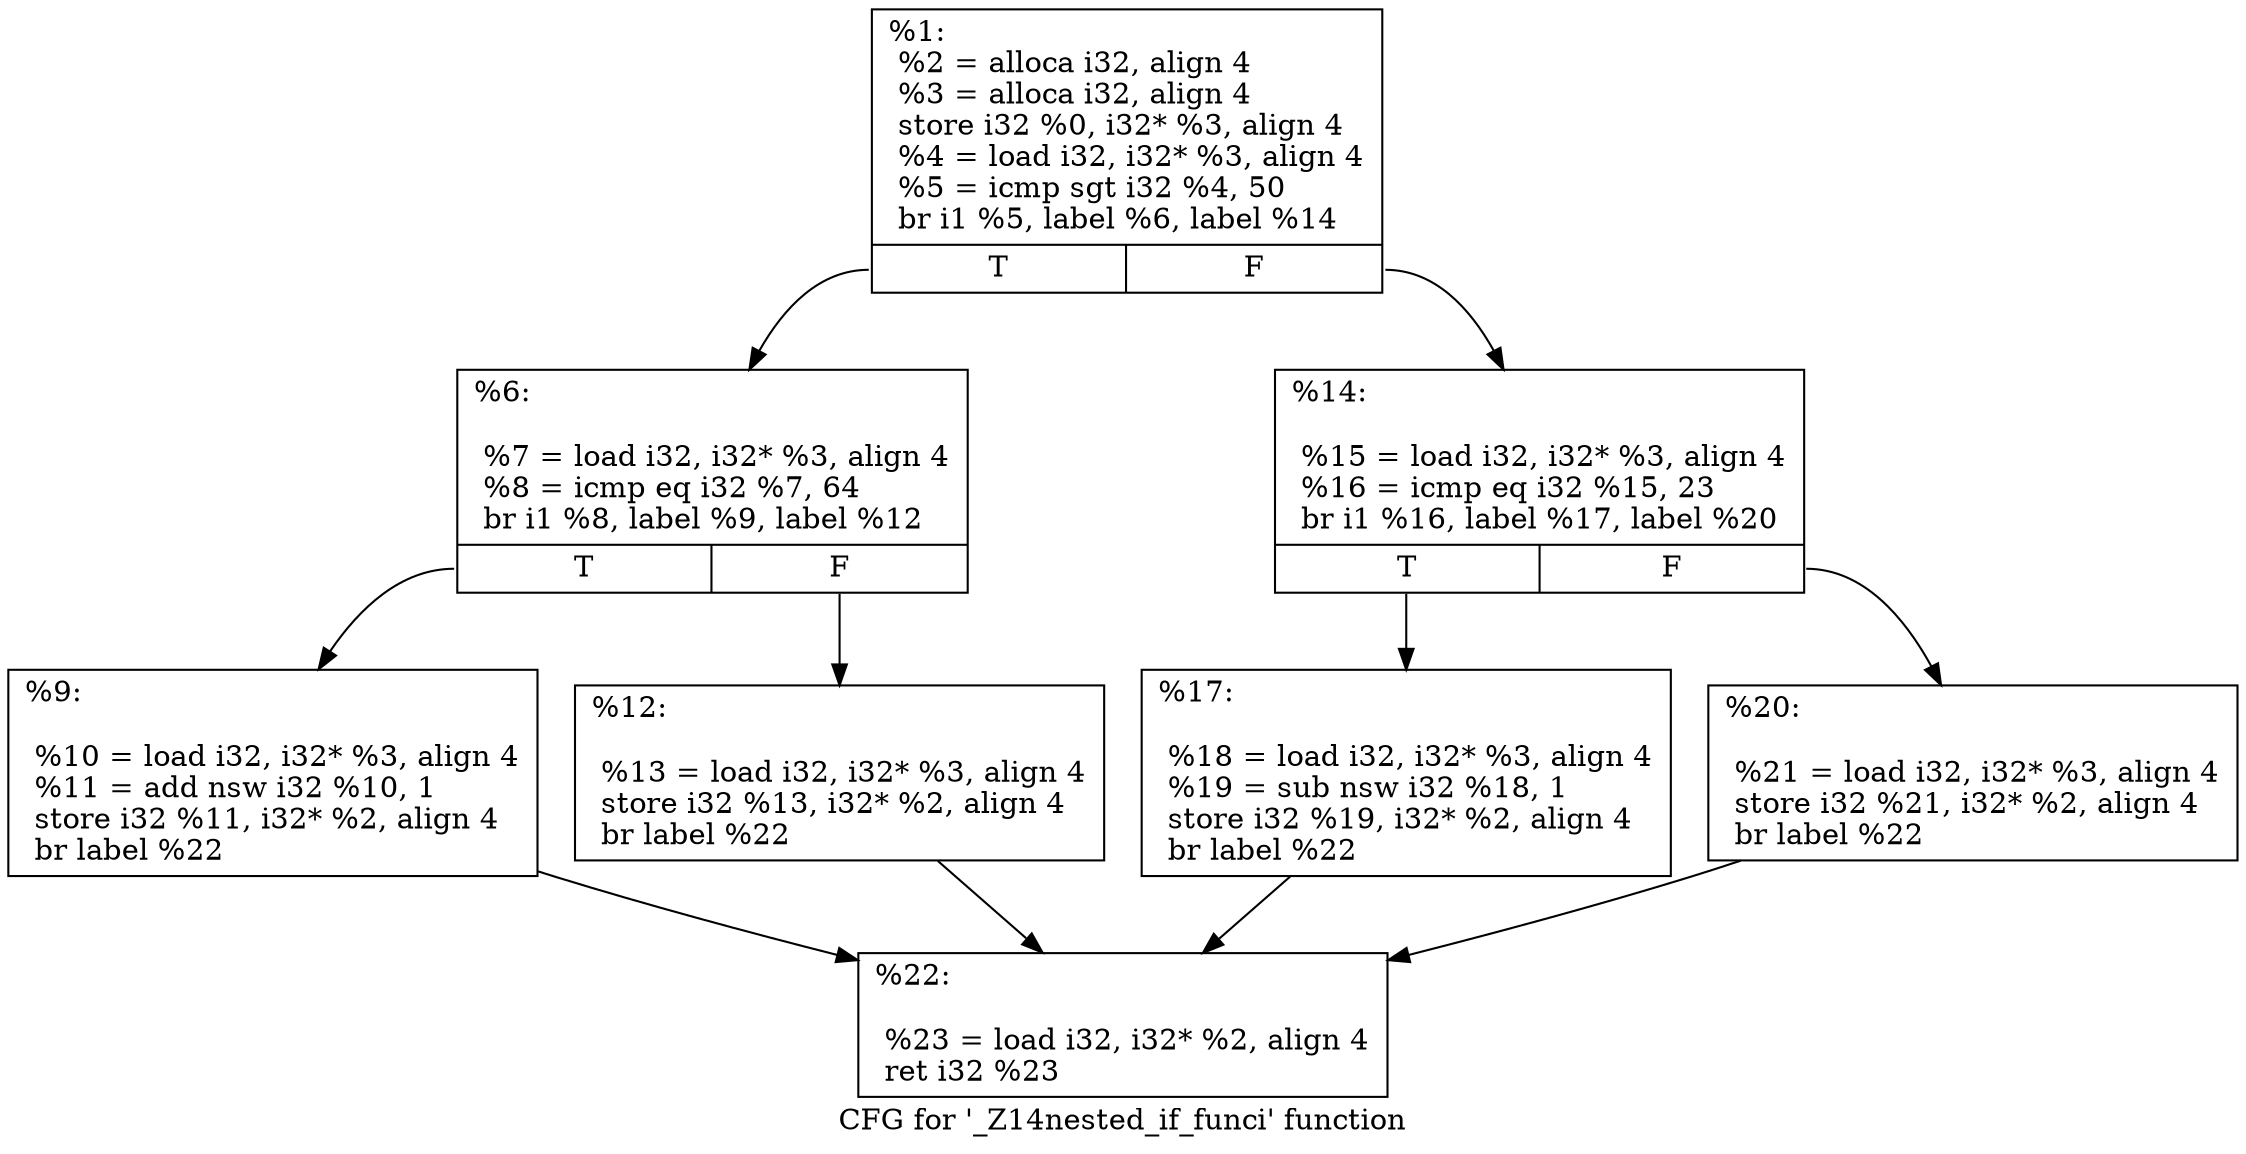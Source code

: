 digraph "CFG for '_Z14nested_if_funci' function" {
	label="CFG for '_Z14nested_if_funci' function";

	Node0x55f7c3d335d0 [shape=record,label="{%1:\l  %2 = alloca i32, align 4\l  %3 = alloca i32, align 4\l  store i32 %0, i32* %3, align 4\l  %4 = load i32, i32* %3, align 4\l  %5 = icmp sgt i32 %4, 50\l  br i1 %5, label %6, label %14\l|{<s0>T|<s1>F}}"];
	Node0x55f7c3d335d0:s0 -> Node0x55f7c3d33f00;
	Node0x55f7c3d335d0:s1 -> Node0x55f7c3d33f50;
	Node0x55f7c3d33f00 [shape=record,label="{%6:\l\l  %7 = load i32, i32* %3, align 4\l  %8 = icmp eq i32 %7, 64\l  br i1 %8, label %9, label %12\l|{<s0>T|<s1>F}}"];
	Node0x55f7c3d33f00:s0 -> Node0x55f7c3d33e40;
	Node0x55f7c3d33f00:s1 -> Node0x55f7c3d34200;
	Node0x55f7c3d33e40 [shape=record,label="{%9:\l\l  %10 = load i32, i32* %3, align 4\l  %11 = add nsw i32 %10, 1\l  store i32 %11, i32* %2, align 4\l  br label %22\l}"];
	Node0x55f7c3d33e40 -> Node0x55f7c3d34470;
	Node0x55f7c3d34200 [shape=record,label="{%12:\l\l  %13 = load i32, i32* %3, align 4\l  store i32 %13, i32* %2, align 4\l  br label %22\l}"];
	Node0x55f7c3d34200 -> Node0x55f7c3d34470;
	Node0x55f7c3d33f50 [shape=record,label="{%14:\l\l  %15 = load i32, i32* %3, align 4\l  %16 = icmp eq i32 %15, 23\l  br i1 %16, label %17, label %20\l|{<s0>T|<s1>F}}"];
	Node0x55f7c3d33f50:s0 -> Node0x55f7c3d34760;
	Node0x55f7c3d33f50:s1 -> Node0x55f7c3d347b0;
	Node0x55f7c3d34760 [shape=record,label="{%17:\l\l  %18 = load i32, i32* %3, align 4\l  %19 = sub nsw i32 %18, 1\l  store i32 %19, i32* %2, align 4\l  br label %22\l}"];
	Node0x55f7c3d34760 -> Node0x55f7c3d34470;
	Node0x55f7c3d347b0 [shape=record,label="{%20:\l\l  %21 = load i32, i32* %3, align 4\l  store i32 %21, i32* %2, align 4\l  br label %22\l}"];
	Node0x55f7c3d347b0 -> Node0x55f7c3d34470;
	Node0x55f7c3d34470 [shape=record,label="{%22:\l\l  %23 = load i32, i32* %2, align 4\l  ret i32 %23\l}"];
}

